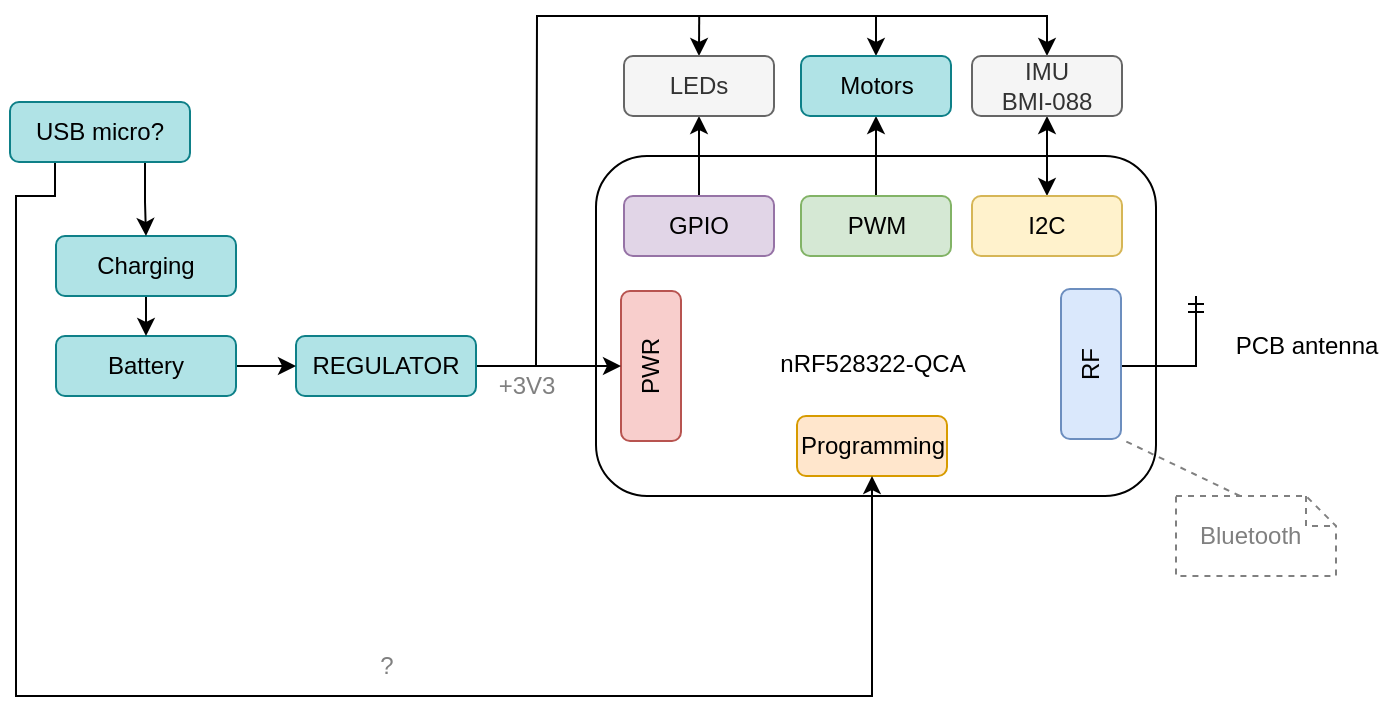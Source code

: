 <mxfile version="20.3.6" type="device"><diagram id="1Q0jj70b_fUmJpqqOf8w" name="Page-1"><mxGraphModel dx="652" dy="424" grid="1" gridSize="10" guides="1" tooltips="1" connect="1" arrows="1" fold="1" page="1" pageScale="1" pageWidth="850" pageHeight="1100" math="0" shadow="0"><root><mxCell id="0"/><mxCell id="1" parent="0"/><mxCell id="sofPi3aA4VKvvkn-q6Ud-1" value="" style="rounded=1;whiteSpace=wrap;html=1;verticalAlign=top;align=center;" vertex="1" parent="1"><mxGeometry x="380" y="350" width="280" height="170" as="geometry"/></mxCell><mxCell id="sofPi3aA4VKvvkn-q6Ud-2" value="nRF528322-QCA" style="text;html=1;align=center;verticalAlign=middle;resizable=0;points=[];autosize=1;strokeColor=none;fillColor=none;" vertex="1" parent="1"><mxGeometry x="458" y="439" width="120" height="30" as="geometry"/></mxCell><mxCell id="sofPi3aA4VKvvkn-q6Ud-4" style="edgeStyle=orthogonalEdgeStyle;rounded=0;orthogonalLoop=1;jettySize=auto;html=1;exitX=0.5;exitY=1;exitDx=0;exitDy=0;endArrow=ERmandOne;endFill=0;" edge="1" parent="1" source="sofPi3aA4VKvvkn-q6Ud-22"><mxGeometry relative="1" as="geometry"><mxPoint x="680" y="420" as="targetPoint"/><mxPoint x="643" y="455" as="sourcePoint"/><Array as="points"><mxPoint x="680" y="455"/></Array></mxGeometry></mxCell><mxCell id="sofPi3aA4VKvvkn-q6Ud-6" value="PCB antenna" style="text;html=1;align=center;verticalAlign=middle;resizable=0;points=[];autosize=1;strokeColor=none;fillColor=none;" vertex="1" parent="1"><mxGeometry x="690" y="430" width="90" height="30" as="geometry"/></mxCell><mxCell id="sofPi3aA4VKvvkn-q6Ud-8" value="Bluetooth" style="shape=note;size=15;align=left;spacingLeft=10;html=1;whiteSpace=wrap;gradientColor=none;dashed=1;strokeColor=#808080;fontColor=#808080;" vertex="1" parent="1"><mxGeometry x="670" y="520" width="80" height="40" as="geometry"/></mxCell><mxCell id="sofPi3aA4VKvvkn-q6Ud-9" value="" style="edgeStyle=none;endArrow=none;exitX=0.4;exitY=0;dashed=1;html=1;rounded=0;entryX=0;entryY=1;entryDx=0;entryDy=0;strokeColor=#808080;" edge="1" source="sofPi3aA4VKvvkn-q6Ud-8" parent="1" target="sofPi3aA4VKvvkn-q6Ud-22"><mxGeometry x="1" relative="1" as="geometry"><mxPoint x="639.72" y="498.47" as="targetPoint"/></mxGeometry></mxCell><mxCell id="sofPi3aA4VKvvkn-q6Ud-14" style="edgeStyle=orthogonalEdgeStyle;rounded=0;orthogonalLoop=1;jettySize=auto;html=1;exitX=0.5;exitY=0;exitDx=0;exitDy=0;entryX=0.5;entryY=1;entryDx=0;entryDy=0;strokeColor=#000000;fontColor=#808080;endArrow=classic;endFill=1;startArrow=classic;startFill=1;" edge="1" parent="1" source="sofPi3aA4VKvvkn-q6Ud-11" target="sofPi3aA4VKvvkn-q6Ud-13"><mxGeometry relative="1" as="geometry"/></mxCell><mxCell id="sofPi3aA4VKvvkn-q6Ud-11" value="&lt;div&gt;I2C&lt;/div&gt;" style="rounded=1;whiteSpace=wrap;html=1;fillColor=#fff2cc;strokeColor=#d6b656;" vertex="1" parent="1"><mxGeometry x="568" y="370" width="75" height="30" as="geometry"/></mxCell><mxCell id="sofPi3aA4VKvvkn-q6Ud-28" style="edgeStyle=orthogonalEdgeStyle;rounded=0;orthogonalLoop=1;jettySize=auto;html=1;exitX=0.5;exitY=0;exitDx=0;exitDy=0;strokeColor=#000000;fontColor=#808080;startArrow=classic;startFill=1;endArrow=none;endFill=0;" edge="1" parent="1" source="sofPi3aA4VKvvkn-q6Ud-13"><mxGeometry relative="1" as="geometry"><mxPoint x="350" y="455" as="targetPoint"/></mxGeometry></mxCell><mxCell id="sofPi3aA4VKvvkn-q6Ud-13" value="IMU&lt;br&gt;BMI-088" style="rounded=1;whiteSpace=wrap;html=1;fillColor=#f5f5f5;strokeColor=#666666;fontColor=#333333;" vertex="1" parent="1"><mxGeometry x="568" y="300" width="75" height="30" as="geometry"/></mxCell><mxCell id="sofPi3aA4VKvvkn-q6Ud-15" style="edgeStyle=orthogonalEdgeStyle;rounded=0;orthogonalLoop=1;jettySize=auto;html=1;exitX=0.5;exitY=0;exitDx=0;exitDy=0;entryX=0.5;entryY=1;entryDx=0;entryDy=0;strokeColor=#000000;fontColor=#808080;endArrow=classic;endFill=1;" edge="1" parent="1" source="sofPi3aA4VKvvkn-q6Ud-16" target="sofPi3aA4VKvvkn-q6Ud-17"><mxGeometry relative="1" as="geometry"/></mxCell><mxCell id="sofPi3aA4VKvvkn-q6Ud-16" value="PWM" style="rounded=1;whiteSpace=wrap;html=1;fillColor=#d5e8d4;strokeColor=#82b366;" vertex="1" parent="1"><mxGeometry x="482.5" y="370" width="75" height="30" as="geometry"/></mxCell><mxCell id="sofPi3aA4VKvvkn-q6Ud-29" style="edgeStyle=orthogonalEdgeStyle;rounded=0;orthogonalLoop=1;jettySize=auto;html=1;exitX=0.5;exitY=0;exitDx=0;exitDy=0;strokeColor=#000000;fontColor=#808080;startArrow=classic;startFill=1;endArrow=none;endFill=0;" edge="1" parent="1" source="sofPi3aA4VKvvkn-q6Ud-17"><mxGeometry relative="1" as="geometry"><mxPoint x="520" y="280" as="targetPoint"/></mxGeometry></mxCell><mxCell id="sofPi3aA4VKvvkn-q6Ud-17" value="Motors" style="rounded=1;whiteSpace=wrap;html=1;fillColor=#b0e3e6;strokeColor=#0e8088;" vertex="1" parent="1"><mxGeometry x="482.5" y="300" width="75" height="30" as="geometry"/></mxCell><mxCell id="sofPi3aA4VKvvkn-q6Ud-18" style="edgeStyle=orthogonalEdgeStyle;rounded=0;orthogonalLoop=1;jettySize=auto;html=1;exitX=0.5;exitY=0;exitDx=0;exitDy=0;entryX=0.5;entryY=1;entryDx=0;entryDy=0;strokeColor=#000000;fontColor=#808080;endArrow=classic;endFill=1;" edge="1" parent="1" source="sofPi3aA4VKvvkn-q6Ud-19" target="sofPi3aA4VKvvkn-q6Ud-20"><mxGeometry relative="1" as="geometry"/></mxCell><mxCell id="sofPi3aA4VKvvkn-q6Ud-19" value="GPIO" style="rounded=1;whiteSpace=wrap;html=1;fillColor=#e1d5e7;strokeColor=#9673a6;" vertex="1" parent="1"><mxGeometry x="394" y="370" width="75" height="30" as="geometry"/></mxCell><mxCell id="sofPi3aA4VKvvkn-q6Ud-30" style="edgeStyle=orthogonalEdgeStyle;rounded=0;orthogonalLoop=1;jettySize=auto;html=1;exitX=0.5;exitY=0;exitDx=0;exitDy=0;strokeColor=#000000;fontColor=#808080;startArrow=classic;startFill=1;endArrow=none;endFill=0;" edge="1" parent="1" source="sofPi3aA4VKvvkn-q6Ud-20"><mxGeometry relative="1" as="geometry"><mxPoint x="431.6" y="280" as="targetPoint"/></mxGeometry></mxCell><mxCell id="sofPi3aA4VKvvkn-q6Ud-20" value="LEDs" style="rounded=1;whiteSpace=wrap;html=1;fillColor=#f5f5f5;fontColor=#333333;strokeColor=#666666;" vertex="1" parent="1"><mxGeometry x="394" y="300" width="75" height="30" as="geometry"/></mxCell><mxCell id="sofPi3aA4VKvvkn-q6Ud-21" value="PWR" style="rounded=1;whiteSpace=wrap;html=1;fillColor=#f8cecc;strokeColor=#b85450;rotation=-90;" vertex="1" parent="1"><mxGeometry x="370" y="440" width="75" height="30" as="geometry"/></mxCell><mxCell id="sofPi3aA4VKvvkn-q6Ud-22" value="RF" style="rounded=1;whiteSpace=wrap;html=1;fillColor=#dae8fc;strokeColor=#6c8ebf;rotation=-90;" vertex="1" parent="1"><mxGeometry x="590" y="439" width="75" height="30" as="geometry"/></mxCell><mxCell id="sofPi3aA4VKvvkn-q6Ud-24" style="edgeStyle=orthogonalEdgeStyle;rounded=0;orthogonalLoop=1;jettySize=auto;html=1;exitX=1;exitY=0.5;exitDx=0;exitDy=0;entryX=0.5;entryY=0;entryDx=0;entryDy=0;strokeColor=#000000;fontColor=#808080;startArrow=none;startFill=0;endArrow=classic;endFill=1;" edge="1" parent="1" source="sofPi3aA4VKvvkn-q6Ud-23" target="sofPi3aA4VKvvkn-q6Ud-21"><mxGeometry relative="1" as="geometry"><Array as="points"><mxPoint x="359" y="455"/></Array></mxGeometry></mxCell><mxCell id="sofPi3aA4VKvvkn-q6Ud-23" value="REGULATOR" style="rounded=1;whiteSpace=wrap;html=1;fillColor=#b0e3e6;strokeColor=#0e8088;" vertex="1" parent="1"><mxGeometry x="230" y="440" width="90" height="30" as="geometry"/></mxCell><mxCell id="sofPi3aA4VKvvkn-q6Ud-27" style="edgeStyle=orthogonalEdgeStyle;rounded=0;orthogonalLoop=1;jettySize=auto;html=1;exitX=1;exitY=0.5;exitDx=0;exitDy=0;entryX=0;entryY=0.5;entryDx=0;entryDy=0;strokeColor=#000000;fontColor=#808080;startArrow=none;startFill=0;endArrow=classic;endFill=1;" edge="1" parent="1" source="sofPi3aA4VKvvkn-q6Ud-26" target="sofPi3aA4VKvvkn-q6Ud-23"><mxGeometry relative="1" as="geometry"/></mxCell><mxCell id="sofPi3aA4VKvvkn-q6Ud-26" value="Battery" style="rounded=1;whiteSpace=wrap;html=1;fillColor=#b0e3e6;strokeColor=#0e8088;" vertex="1" parent="1"><mxGeometry x="110" y="440" width="90" height="30" as="geometry"/></mxCell><mxCell id="sofPi3aA4VKvvkn-q6Ud-35" value="Programming" style="rounded=1;whiteSpace=wrap;html=1;fillColor=#ffe6cc;strokeColor=#d79b00;rotation=0;" vertex="1" parent="1"><mxGeometry x="480.5" y="480" width="75" height="30" as="geometry"/></mxCell><mxCell id="sofPi3aA4VKvvkn-q6Ud-41" style="edgeStyle=orthogonalEdgeStyle;rounded=0;orthogonalLoop=1;jettySize=auto;html=1;exitX=0.5;exitY=1;exitDx=0;exitDy=0;entryX=0.5;entryY=0;entryDx=0;entryDy=0;strokeColor=#000000;fontColor=#808080;startArrow=none;startFill=0;endArrow=classic;endFill=1;" edge="1" parent="1" source="sofPi3aA4VKvvkn-q6Ud-36" target="sofPi3aA4VKvvkn-q6Ud-26"><mxGeometry relative="1" as="geometry"/></mxCell><mxCell id="sofPi3aA4VKvvkn-q6Ud-36" value="Charging" style="rounded=1;whiteSpace=wrap;html=1;fillColor=#b0e3e6;strokeColor=#0e8088;" vertex="1" parent="1"><mxGeometry x="110" y="390" width="90" height="30" as="geometry"/></mxCell><mxCell id="sofPi3aA4VKvvkn-q6Ud-43" style="edgeStyle=orthogonalEdgeStyle;rounded=0;orthogonalLoop=1;jettySize=auto;html=1;exitX=0.25;exitY=1;exitDx=0;exitDy=0;entryX=0.5;entryY=1;entryDx=0;entryDy=0;strokeColor=#000000;fontColor=#808080;startArrow=none;startFill=0;endArrow=classic;endFill=1;" edge="1" parent="1" source="sofPi3aA4VKvvkn-q6Ud-37" target="sofPi3aA4VKvvkn-q6Ud-35"><mxGeometry relative="1" as="geometry"><Array as="points"><mxPoint x="109" y="370"/><mxPoint x="90" y="370"/><mxPoint x="90" y="620"/><mxPoint x="518" y="620"/></Array></mxGeometry></mxCell><mxCell id="sofPi3aA4VKvvkn-q6Ud-44" value="" style="edgeStyle=orthogonalEdgeStyle;rounded=0;orthogonalLoop=1;jettySize=auto;html=1;strokeColor=#000000;fontColor=#808080;startArrow=none;startFill=0;endArrow=classic;endFill=1;exitX=0.75;exitY=1;exitDx=0;exitDy=0;" edge="1" parent="1" source="sofPi3aA4VKvvkn-q6Ud-37" target="sofPi3aA4VKvvkn-q6Ud-36"><mxGeometry relative="1" as="geometry"/></mxCell><mxCell id="sofPi3aA4VKvvkn-q6Ud-37" value="USB micro?" style="rounded=1;whiteSpace=wrap;html=1;fillColor=#b0e3e6;strokeColor=#0e8088;" vertex="1" parent="1"><mxGeometry x="87" y="323" width="90" height="30" as="geometry"/></mxCell><mxCell id="sofPi3aA4VKvvkn-q6Ud-42" value="+3V3" style="text;html=1;align=center;verticalAlign=middle;resizable=0;points=[];autosize=1;strokeColor=none;fillColor=none;fontColor=#808080;" vertex="1" parent="1"><mxGeometry x="320" y="450" width="50" height="30" as="geometry"/></mxCell><mxCell id="sofPi3aA4VKvvkn-q6Ud-45" value="?" style="text;html=1;align=center;verticalAlign=middle;resizable=0;points=[];autosize=1;strokeColor=none;fillColor=none;fontColor=#808080;" vertex="1" parent="1"><mxGeometry x="260" y="590" width="30" height="30" as="geometry"/></mxCell></root></mxGraphModel></diagram></mxfile>